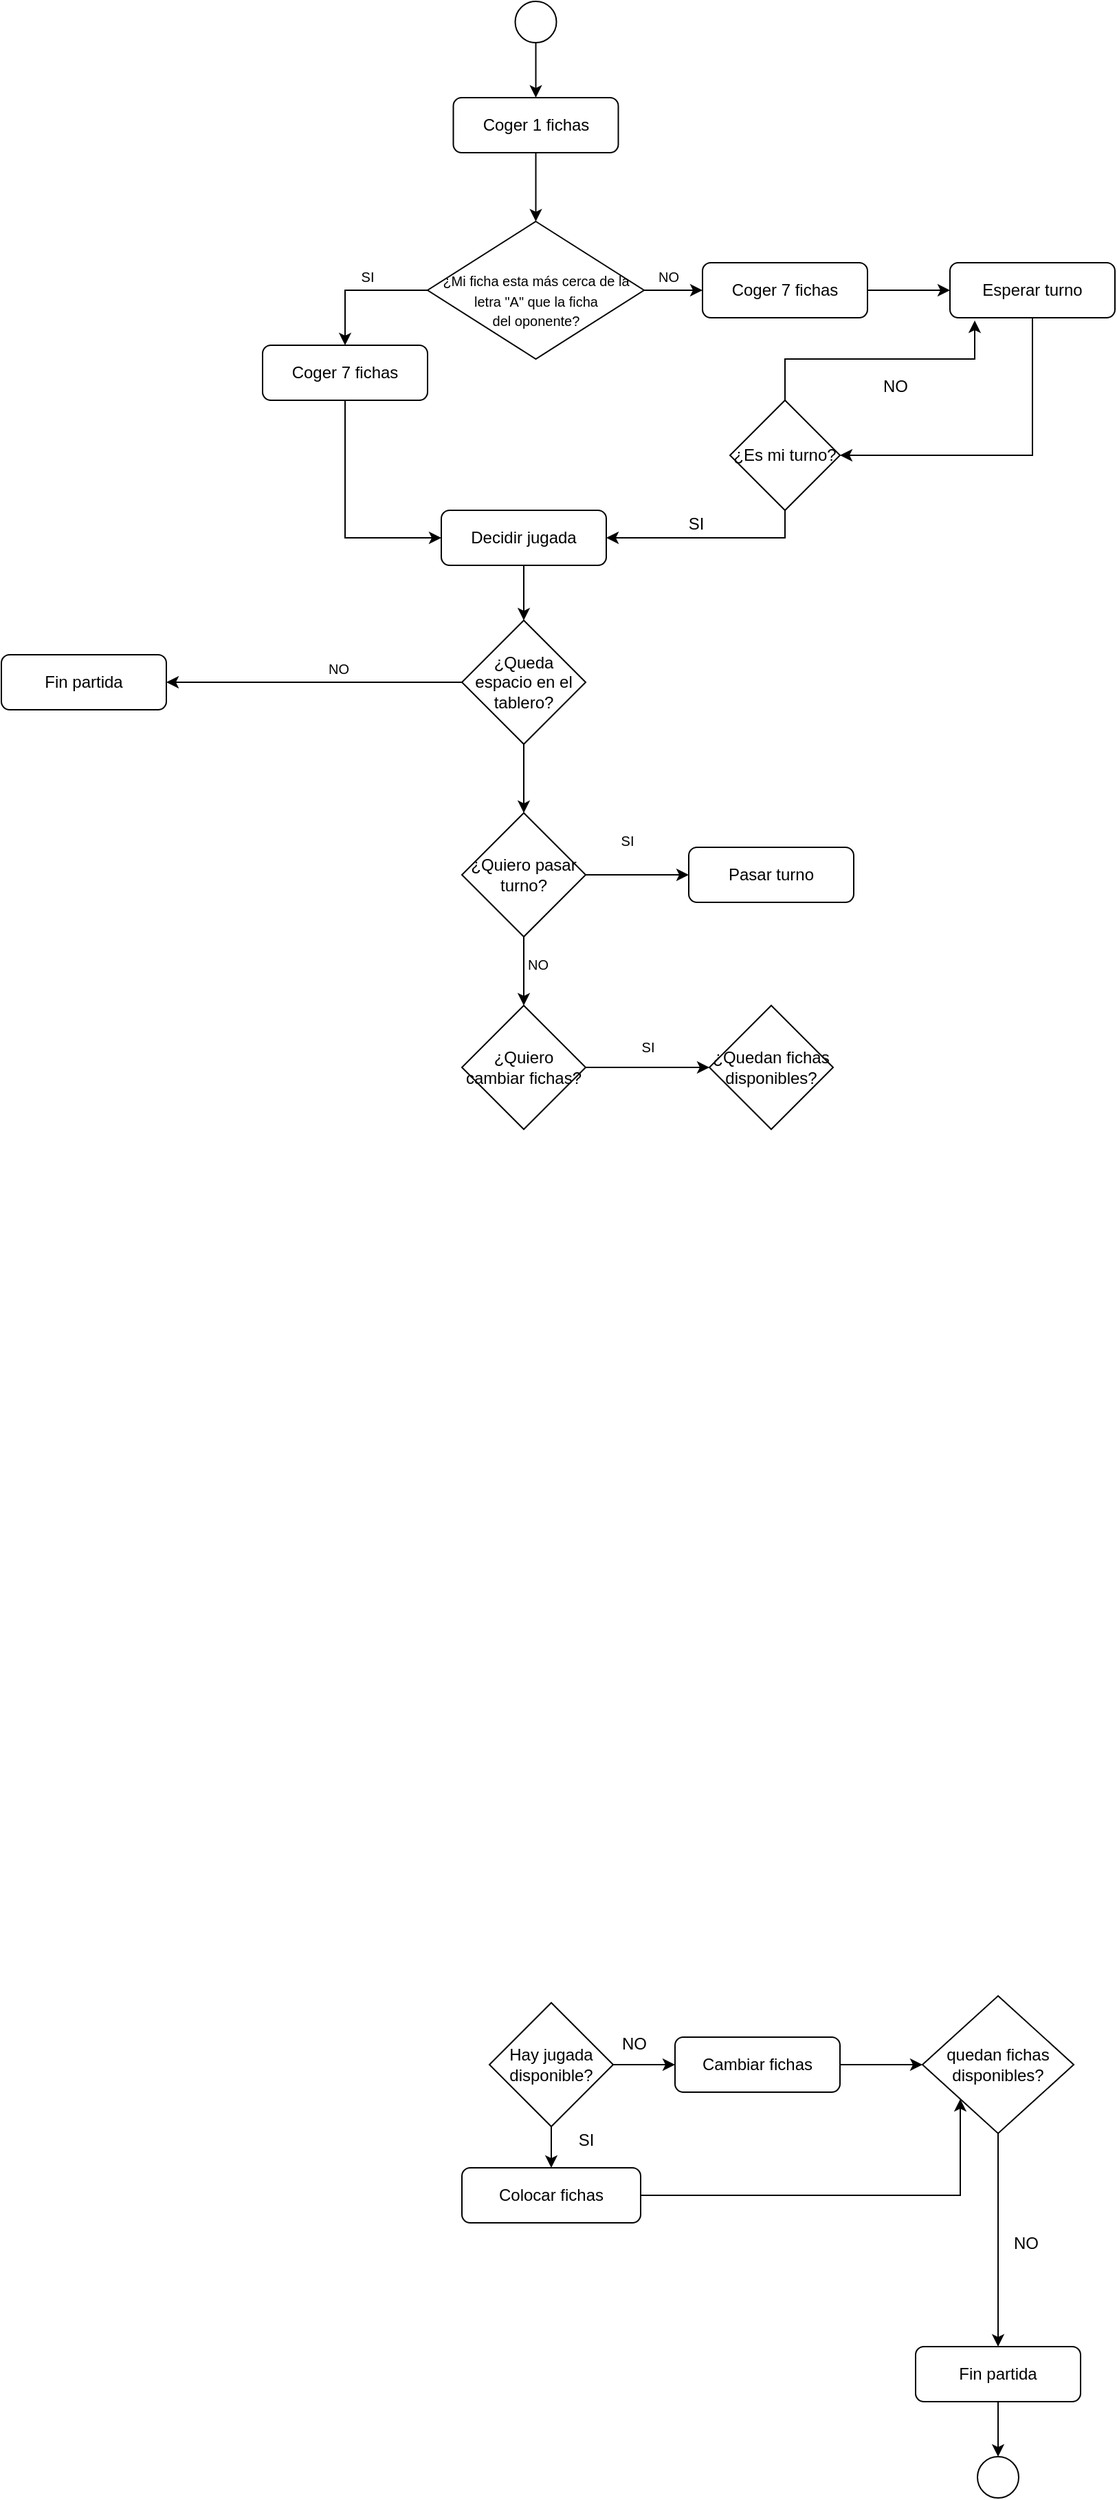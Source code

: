 <mxfile version="15.8.7" type="device"><diagram id="C5RBs43oDa-KdzZeNtuy" name="Page-1"><mxGraphModel dx="2500" dy="2065" grid="1" gridSize="10" guides="1" tooltips="1" connect="1" arrows="1" fold="1" page="1" pageScale="1" pageWidth="827" pageHeight="1169" math="0" shadow="0"><root><mxCell id="WIyWlLk6GJQsqaUBKTNV-0"/><mxCell id="WIyWlLk6GJQsqaUBKTNV-1" parent="WIyWlLk6GJQsqaUBKTNV-0"/><mxCell id="bVc6-nYakRr1ycgDQ5VQ-3" style="edgeStyle=orthogonalEdgeStyle;rounded=0;orthogonalLoop=1;jettySize=auto;html=1;exitX=0.5;exitY=1;exitDx=0;exitDy=0;entryX=0.5;entryY=0;entryDx=0;entryDy=0;fontSize=10;" edge="1" parent="WIyWlLk6GJQsqaUBKTNV-1" source="WIyWlLk6GJQsqaUBKTNV-3" target="bVc6-nYakRr1ycgDQ5VQ-0"><mxGeometry relative="1" as="geometry"/></mxCell><mxCell id="WIyWlLk6GJQsqaUBKTNV-3" value="Coger 1 fichas" style="rounded=1;whiteSpace=wrap;html=1;fontSize=12;glass=0;strokeWidth=1;shadow=0;" parent="WIyWlLk6GJQsqaUBKTNV-1" vertex="1"><mxGeometry x="148.75" y="-60" width="120" height="40" as="geometry"/></mxCell><mxCell id="ImrE4aAvCi5O0tiW0bwu-2" style="edgeStyle=orthogonalEdgeStyle;rounded=0;orthogonalLoop=1;jettySize=auto;html=1;exitX=0.5;exitY=1;exitDx=0;exitDy=0;entryX=0.5;entryY=0;entryDx=0;entryDy=0;" parent="WIyWlLk6GJQsqaUBKTNV-1" source="ImrE4aAvCi5O0tiW0bwu-0" target="WIyWlLk6GJQsqaUBKTNV-3" edge="1"><mxGeometry relative="1" as="geometry"/></mxCell><mxCell id="ImrE4aAvCi5O0tiW0bwu-0" value="" style="ellipse;whiteSpace=wrap;html=1;aspect=fixed;" parent="WIyWlLk6GJQsqaUBKTNV-1" vertex="1"><mxGeometry x="193.75" y="-130" width="30" height="30" as="geometry"/></mxCell><mxCell id="bVc6-nYakRr1ycgDQ5VQ-19" style="edgeStyle=orthogonalEdgeStyle;rounded=0;orthogonalLoop=1;jettySize=auto;html=1;exitX=0.5;exitY=0;exitDx=0;exitDy=0;entryX=0.15;entryY=1.05;entryDx=0;entryDy=0;entryPerimeter=0;fontSize=10;" edge="1" parent="WIyWlLk6GJQsqaUBKTNV-1" source="ImrE4aAvCi5O0tiW0bwu-3" target="ImrE4aAvCi5O0tiW0bwu-4"><mxGeometry relative="1" as="geometry"/></mxCell><mxCell id="bVc6-nYakRr1ycgDQ5VQ-20" style="edgeStyle=orthogonalEdgeStyle;rounded=0;orthogonalLoop=1;jettySize=auto;html=1;exitX=0.5;exitY=1;exitDx=0;exitDy=0;fontSize=10;" edge="1" parent="WIyWlLk6GJQsqaUBKTNV-1" source="ImrE4aAvCi5O0tiW0bwu-3" target="ImrE4aAvCi5O0tiW0bwu-9"><mxGeometry relative="1" as="geometry"/></mxCell><mxCell id="ImrE4aAvCi5O0tiW0bwu-3" value="¿Es mi turno?" style="rhombus;whiteSpace=wrap;html=1;" parent="WIyWlLk6GJQsqaUBKTNV-1" vertex="1"><mxGeometry x="350" y="160" width="80" height="80" as="geometry"/></mxCell><mxCell id="bVc6-nYakRr1ycgDQ5VQ-18" style="edgeStyle=orthogonalEdgeStyle;rounded=0;orthogonalLoop=1;jettySize=auto;html=1;exitX=0.5;exitY=1;exitDx=0;exitDy=0;entryX=1;entryY=0.5;entryDx=0;entryDy=0;fontSize=10;" edge="1" parent="WIyWlLk6GJQsqaUBKTNV-1" source="ImrE4aAvCi5O0tiW0bwu-4" target="ImrE4aAvCi5O0tiW0bwu-3"><mxGeometry relative="1" as="geometry"/></mxCell><mxCell id="ImrE4aAvCi5O0tiW0bwu-4" value="Esperar turno" style="rounded=1;whiteSpace=wrap;html=1;fontSize=12;glass=0;strokeWidth=1;shadow=0;" parent="WIyWlLk6GJQsqaUBKTNV-1" vertex="1"><mxGeometry x="510" y="60" width="120" height="40" as="geometry"/></mxCell><mxCell id="ImrE4aAvCi5O0tiW0bwu-8" value="NO" style="text;html=1;align=center;verticalAlign=middle;resizable=0;points=[];autosize=1;strokeColor=none;" parent="WIyWlLk6GJQsqaUBKTNV-1" vertex="1"><mxGeometry x="455" y="140" width="30" height="20" as="geometry"/></mxCell><mxCell id="bVc6-nYakRr1ycgDQ5VQ-107" style="edgeStyle=orthogonalEdgeStyle;rounded=0;orthogonalLoop=1;jettySize=auto;html=1;exitX=0.5;exitY=1;exitDx=0;exitDy=0;entryX=0.5;entryY=0;entryDx=0;entryDy=0;fontSize=10;" edge="1" parent="WIyWlLk6GJQsqaUBKTNV-1" source="ImrE4aAvCi5O0tiW0bwu-9" target="bVc6-nYakRr1ycgDQ5VQ-101"><mxGeometry relative="1" as="geometry"/></mxCell><mxCell id="ImrE4aAvCi5O0tiW0bwu-9" value="Decidir jugada" style="rounded=1;whiteSpace=wrap;html=1;fontSize=12;glass=0;strokeWidth=1;shadow=0;" parent="WIyWlLk6GJQsqaUBKTNV-1" vertex="1"><mxGeometry x="140" y="240" width="120" height="40" as="geometry"/></mxCell><mxCell id="ImrE4aAvCi5O0tiW0bwu-40" style="edgeStyle=orthogonalEdgeStyle;rounded=0;orthogonalLoop=1;jettySize=auto;html=1;exitX=1;exitY=0.5;exitDx=0;exitDy=0;entryX=0;entryY=1;entryDx=0;entryDy=0;" parent="WIyWlLk6GJQsqaUBKTNV-1" source="ImrE4aAvCi5O0tiW0bwu-13" target="ImrE4aAvCi5O0tiW0bwu-15" edge="1"><mxGeometry relative="1" as="geometry"/></mxCell><mxCell id="ImrE4aAvCi5O0tiW0bwu-13" value="Colocar fichas" style="rounded=1;whiteSpace=wrap;html=1;fontSize=12;glass=0;strokeWidth=1;shadow=0;" parent="WIyWlLk6GJQsqaUBKTNV-1" vertex="1"><mxGeometry x="155" y="1445" width="130" height="40" as="geometry"/></mxCell><mxCell id="ImrE4aAvCi5O0tiW0bwu-34" style="edgeStyle=orthogonalEdgeStyle;rounded=0;orthogonalLoop=1;jettySize=auto;html=1;exitX=0.5;exitY=1;exitDx=0;exitDy=0;entryX=0.5;entryY=0;entryDx=0;entryDy=0;" parent="WIyWlLk6GJQsqaUBKTNV-1" source="ImrE4aAvCi5O0tiW0bwu-15" target="ImrE4aAvCi5O0tiW0bwu-33" edge="1"><mxGeometry relative="1" as="geometry"/></mxCell><mxCell id="ImrE4aAvCi5O0tiW0bwu-15" value="quedan fichas disponibles?" style="rhombus;whiteSpace=wrap;html=1;" parent="WIyWlLk6GJQsqaUBKTNV-1" vertex="1"><mxGeometry x="490" y="1320" width="110" height="100" as="geometry"/></mxCell><mxCell id="ImrE4aAvCi5O0tiW0bwu-22" style="edgeStyle=orthogonalEdgeStyle;rounded=0;orthogonalLoop=1;jettySize=auto;html=1;exitX=0.5;exitY=1;exitDx=0;exitDy=0;entryX=0.5;entryY=0;entryDx=0;entryDy=0;" parent="WIyWlLk6GJQsqaUBKTNV-1" source="ImrE4aAvCi5O0tiW0bwu-17" target="ImrE4aAvCi5O0tiW0bwu-13" edge="1"><mxGeometry relative="1" as="geometry"/></mxCell><mxCell id="ImrE4aAvCi5O0tiW0bwu-24" style="edgeStyle=orthogonalEdgeStyle;rounded=0;orthogonalLoop=1;jettySize=auto;html=1;exitX=1;exitY=0.5;exitDx=0;exitDy=0;entryX=0;entryY=0.5;entryDx=0;entryDy=0;" parent="WIyWlLk6GJQsqaUBKTNV-1" source="ImrE4aAvCi5O0tiW0bwu-17" target="ImrE4aAvCi5O0tiW0bwu-23" edge="1"><mxGeometry relative="1" as="geometry"/></mxCell><mxCell id="ImrE4aAvCi5O0tiW0bwu-17" value="Hay jugada disponible?" style="rhombus;whiteSpace=wrap;html=1;" parent="WIyWlLk6GJQsqaUBKTNV-1" vertex="1"><mxGeometry x="175" y="1325" width="90" height="90" as="geometry"/></mxCell><mxCell id="ImrE4aAvCi5O0tiW0bwu-19" value="SI" style="text;html=1;align=center;verticalAlign=middle;resizable=0;points=[];autosize=1;strokeColor=none;" parent="WIyWlLk6GJQsqaUBKTNV-1" vertex="1"><mxGeometry x="310" y="240" width="30" height="20" as="geometry"/></mxCell><mxCell id="ImrE4aAvCi5O0tiW0bwu-21" value="SI" style="text;html=1;align=center;verticalAlign=middle;resizable=0;points=[];autosize=1;strokeColor=none;" parent="WIyWlLk6GJQsqaUBKTNV-1" vertex="1"><mxGeometry x="230" y="1415" width="30" height="20" as="geometry"/></mxCell><mxCell id="ImrE4aAvCi5O0tiW0bwu-25" style="edgeStyle=orthogonalEdgeStyle;rounded=0;orthogonalLoop=1;jettySize=auto;html=1;exitX=1;exitY=0.5;exitDx=0;exitDy=0;entryX=0;entryY=0.5;entryDx=0;entryDy=0;" parent="WIyWlLk6GJQsqaUBKTNV-1" source="ImrE4aAvCi5O0tiW0bwu-23" target="ImrE4aAvCi5O0tiW0bwu-15" edge="1"><mxGeometry relative="1" as="geometry"/></mxCell><mxCell id="ImrE4aAvCi5O0tiW0bwu-23" value="Cambiar fichas" style="rounded=1;whiteSpace=wrap;html=1;fontSize=12;glass=0;strokeWidth=1;shadow=0;" parent="WIyWlLk6GJQsqaUBKTNV-1" vertex="1"><mxGeometry x="310" y="1350" width="120" height="40" as="geometry"/></mxCell><mxCell id="ImrE4aAvCi5O0tiW0bwu-32" value="NO" style="text;html=1;align=center;verticalAlign=middle;resizable=0;points=[];autosize=1;strokeColor=none;" parent="WIyWlLk6GJQsqaUBKTNV-1" vertex="1"><mxGeometry x="265" y="1345" width="30" height="20" as="geometry"/></mxCell><mxCell id="ImrE4aAvCi5O0tiW0bwu-36" style="edgeStyle=orthogonalEdgeStyle;rounded=0;orthogonalLoop=1;jettySize=auto;html=1;exitX=0.5;exitY=1;exitDx=0;exitDy=0;entryX=0.5;entryY=0;entryDx=0;entryDy=0;" parent="WIyWlLk6GJQsqaUBKTNV-1" source="ImrE4aAvCi5O0tiW0bwu-33" target="ImrE4aAvCi5O0tiW0bwu-35" edge="1"><mxGeometry relative="1" as="geometry"/></mxCell><mxCell id="ImrE4aAvCi5O0tiW0bwu-33" value="Fin partida" style="rounded=1;whiteSpace=wrap;html=1;fontSize=12;glass=0;strokeWidth=1;shadow=0;" parent="WIyWlLk6GJQsqaUBKTNV-1" vertex="1"><mxGeometry x="485" y="1575" width="120" height="40" as="geometry"/></mxCell><mxCell id="ImrE4aAvCi5O0tiW0bwu-35" value="" style="ellipse;whiteSpace=wrap;html=1;aspect=fixed;" parent="WIyWlLk6GJQsqaUBKTNV-1" vertex="1"><mxGeometry x="530" y="1655" width="30" height="30" as="geometry"/></mxCell><mxCell id="ImrE4aAvCi5O0tiW0bwu-41" value="NO" style="text;html=1;align=center;verticalAlign=middle;resizable=0;points=[];autosize=1;strokeColor=none;" parent="WIyWlLk6GJQsqaUBKTNV-1" vertex="1"><mxGeometry x="550" y="1489.5" width="30" height="20" as="geometry"/></mxCell><mxCell id="bVc6-nYakRr1ycgDQ5VQ-9" style="edgeStyle=orthogonalEdgeStyle;rounded=0;orthogonalLoop=1;jettySize=auto;html=1;exitX=0;exitY=0.5;exitDx=0;exitDy=0;entryX=0.5;entryY=0;entryDx=0;entryDy=0;fontSize=10;" edge="1" parent="WIyWlLk6GJQsqaUBKTNV-1" source="bVc6-nYakRr1ycgDQ5VQ-0" target="bVc6-nYakRr1ycgDQ5VQ-6"><mxGeometry relative="1" as="geometry"/></mxCell><mxCell id="bVc6-nYakRr1ycgDQ5VQ-17" style="edgeStyle=orthogonalEdgeStyle;rounded=0;orthogonalLoop=1;jettySize=auto;html=1;exitX=1;exitY=0.5;exitDx=0;exitDy=0;fontSize=10;" edge="1" parent="WIyWlLk6GJQsqaUBKTNV-1" source="bVc6-nYakRr1ycgDQ5VQ-0" target="bVc6-nYakRr1ycgDQ5VQ-12"><mxGeometry relative="1" as="geometry"/></mxCell><mxCell id="bVc6-nYakRr1ycgDQ5VQ-0" value="&lt;span style=&quot;font-size: 10px&quot;&gt;&lt;br&gt;¿Mi ficha esta más cerca de la&lt;/span&gt;&lt;br&gt;&lt;span style=&quot;font-size: 10px&quot;&gt;letra &quot;A&quot; que la ficha&lt;/span&gt;&lt;br&gt;&lt;div&gt;&lt;span style=&quot;font-size: 10px&quot;&gt;del oponente?&lt;/span&gt;&lt;/div&gt;" style="rhombus;whiteSpace=wrap;html=1;rounded=0;align=center;" vertex="1" parent="WIyWlLk6GJQsqaUBKTNV-1"><mxGeometry x="130" y="30" width="157.5" height="100" as="geometry"/></mxCell><mxCell id="bVc6-nYakRr1ycgDQ5VQ-2" value="NO" style="text;html=1;align=center;verticalAlign=middle;resizable=0;points=[];autosize=1;strokeColor=none;fillColor=none;fontSize=10;" vertex="1" parent="WIyWlLk6GJQsqaUBKTNV-1"><mxGeometry x="290" y="60" width="30" height="20" as="geometry"/></mxCell><mxCell id="bVc6-nYakRr1ycgDQ5VQ-5" value="SI" style="text;html=1;align=center;verticalAlign=middle;resizable=0;points=[];autosize=1;strokeColor=none;fillColor=none;fontSize=10;" vertex="1" parent="WIyWlLk6GJQsqaUBKTNV-1"><mxGeometry x="76.25" y="60" width="20" height="20" as="geometry"/></mxCell><mxCell id="bVc6-nYakRr1ycgDQ5VQ-10" style="edgeStyle=orthogonalEdgeStyle;rounded=0;orthogonalLoop=1;jettySize=auto;html=1;exitX=0.5;exitY=1;exitDx=0;exitDy=0;entryX=0;entryY=0.5;entryDx=0;entryDy=0;fontSize=10;" edge="1" parent="WIyWlLk6GJQsqaUBKTNV-1" source="bVc6-nYakRr1ycgDQ5VQ-6" target="ImrE4aAvCi5O0tiW0bwu-9"><mxGeometry relative="1" as="geometry"/></mxCell><mxCell id="bVc6-nYakRr1ycgDQ5VQ-6" value="Coger 7 fichas" style="rounded=1;whiteSpace=wrap;html=1;fontSize=12;glass=0;strokeWidth=1;shadow=0;" vertex="1" parent="WIyWlLk6GJQsqaUBKTNV-1"><mxGeometry x="10" y="120" width="120" height="40" as="geometry"/></mxCell><mxCell id="bVc6-nYakRr1ycgDQ5VQ-14" style="edgeStyle=orthogonalEdgeStyle;rounded=0;orthogonalLoop=1;jettySize=auto;html=1;exitX=1;exitY=0.5;exitDx=0;exitDy=0;entryX=0;entryY=0.5;entryDx=0;entryDy=0;fontSize=10;" edge="1" parent="WIyWlLk6GJQsqaUBKTNV-1" source="bVc6-nYakRr1ycgDQ5VQ-12" target="ImrE4aAvCi5O0tiW0bwu-4"><mxGeometry relative="1" as="geometry"/></mxCell><mxCell id="bVc6-nYakRr1ycgDQ5VQ-12" value="Coger 7 fichas" style="rounded=1;whiteSpace=wrap;html=1;fontSize=12;glass=0;strokeWidth=1;shadow=0;" vertex="1" parent="WIyWlLk6GJQsqaUBKTNV-1"><mxGeometry x="330" y="60" width="120" height="40" as="geometry"/></mxCell><mxCell id="bVc6-nYakRr1ycgDQ5VQ-106" style="edgeStyle=orthogonalEdgeStyle;rounded=0;orthogonalLoop=1;jettySize=auto;html=1;exitX=0;exitY=0.5;exitDx=0;exitDy=0;entryX=1;entryY=0.5;entryDx=0;entryDy=0;fontSize=10;" edge="1" parent="WIyWlLk6GJQsqaUBKTNV-1" source="bVc6-nYakRr1ycgDQ5VQ-101" target="bVc6-nYakRr1ycgDQ5VQ-102"><mxGeometry relative="1" as="geometry"/></mxCell><mxCell id="bVc6-nYakRr1ycgDQ5VQ-110" style="edgeStyle=orthogonalEdgeStyle;rounded=0;orthogonalLoop=1;jettySize=auto;html=1;exitX=0.5;exitY=1;exitDx=0;exitDy=0;entryX=0.5;entryY=0;entryDx=0;entryDy=0;fontSize=10;" edge="1" parent="WIyWlLk6GJQsqaUBKTNV-1" source="bVc6-nYakRr1ycgDQ5VQ-101" target="bVc6-nYakRr1ycgDQ5VQ-108"><mxGeometry relative="1" as="geometry"/></mxCell><mxCell id="bVc6-nYakRr1ycgDQ5VQ-101" value="¿Queda espacio en el tablero?" style="rhombus;whiteSpace=wrap;html=1;" vertex="1" parent="WIyWlLk6GJQsqaUBKTNV-1"><mxGeometry x="155" y="320" width="90" height="90" as="geometry"/></mxCell><mxCell id="bVc6-nYakRr1ycgDQ5VQ-102" value="Fin partida" style="rounded=1;whiteSpace=wrap;html=1;fontSize=12;glass=0;strokeWidth=1;shadow=0;" vertex="1" parent="WIyWlLk6GJQsqaUBKTNV-1"><mxGeometry x="-180" y="345" width="120" height="40" as="geometry"/></mxCell><mxCell id="bVc6-nYakRr1ycgDQ5VQ-105" value="NO" style="text;html=1;align=center;verticalAlign=middle;resizable=0;points=[];autosize=1;strokeColor=none;fillColor=none;fontSize=10;" vertex="1" parent="WIyWlLk6GJQsqaUBKTNV-1"><mxGeometry x="50" y="345" width="30" height="20" as="geometry"/></mxCell><mxCell id="bVc6-nYakRr1ycgDQ5VQ-111" style="edgeStyle=orthogonalEdgeStyle;rounded=0;orthogonalLoop=1;jettySize=auto;html=1;exitX=1;exitY=0.5;exitDx=0;exitDy=0;entryX=0;entryY=0.5;entryDx=0;entryDy=0;fontSize=10;" edge="1" parent="WIyWlLk6GJQsqaUBKTNV-1" source="bVc6-nYakRr1ycgDQ5VQ-108" target="bVc6-nYakRr1ycgDQ5VQ-109"><mxGeometry relative="1" as="geometry"/></mxCell><mxCell id="bVc6-nYakRr1ycgDQ5VQ-114" style="edgeStyle=orthogonalEdgeStyle;rounded=0;orthogonalLoop=1;jettySize=auto;html=1;exitX=0.5;exitY=1;exitDx=0;exitDy=0;entryX=0.5;entryY=0;entryDx=0;entryDy=0;fontSize=10;" edge="1" parent="WIyWlLk6GJQsqaUBKTNV-1" source="bVc6-nYakRr1ycgDQ5VQ-108" target="bVc6-nYakRr1ycgDQ5VQ-115"><mxGeometry relative="1" as="geometry"><mxPoint x="200" y="620" as="targetPoint"/></mxGeometry></mxCell><mxCell id="bVc6-nYakRr1ycgDQ5VQ-108" value="¿Quiero pasar turno?" style="rhombus;whiteSpace=wrap;html=1;" vertex="1" parent="WIyWlLk6GJQsqaUBKTNV-1"><mxGeometry x="155" y="460" width="90" height="90" as="geometry"/></mxCell><mxCell id="bVc6-nYakRr1ycgDQ5VQ-109" value="Pasar turno" style="rounded=1;whiteSpace=wrap;html=1;fontSize=12;glass=0;strokeWidth=1;shadow=0;" vertex="1" parent="WIyWlLk6GJQsqaUBKTNV-1"><mxGeometry x="320" y="485" width="120" height="40" as="geometry"/></mxCell><mxCell id="bVc6-nYakRr1ycgDQ5VQ-112" value="SI" style="text;html=1;align=center;verticalAlign=middle;resizable=0;points=[];autosize=1;strokeColor=none;fillColor=none;fontSize=10;" vertex="1" parent="WIyWlLk6GJQsqaUBKTNV-1"><mxGeometry x="265" y="470" width="20" height="20" as="geometry"/></mxCell><mxCell id="bVc6-nYakRr1ycgDQ5VQ-120" style="edgeStyle=orthogonalEdgeStyle;rounded=0;orthogonalLoop=1;jettySize=auto;html=1;exitX=1;exitY=0.5;exitDx=0;exitDy=0;fontSize=10;" edge="1" parent="WIyWlLk6GJQsqaUBKTNV-1" source="bVc6-nYakRr1ycgDQ5VQ-115" target="bVc6-nYakRr1ycgDQ5VQ-119"><mxGeometry relative="1" as="geometry"/></mxCell><mxCell id="bVc6-nYakRr1ycgDQ5VQ-115" value="¿Quiero cambiar fichas?" style="rhombus;whiteSpace=wrap;html=1;" vertex="1" parent="WIyWlLk6GJQsqaUBKTNV-1"><mxGeometry x="155" y="600" width="90" height="90" as="geometry"/></mxCell><mxCell id="bVc6-nYakRr1ycgDQ5VQ-116" value="NO" style="text;html=1;align=center;verticalAlign=middle;resizable=0;points=[];autosize=1;strokeColor=none;fillColor=none;fontSize=10;" vertex="1" parent="WIyWlLk6GJQsqaUBKTNV-1"><mxGeometry x="195" y="560" width="30" height="20" as="geometry"/></mxCell><mxCell id="bVc6-nYakRr1ycgDQ5VQ-119" value="¿Quedan fichas disponibles?" style="rhombus;whiteSpace=wrap;html=1;" vertex="1" parent="WIyWlLk6GJQsqaUBKTNV-1"><mxGeometry x="335" y="600" width="90" height="90" as="geometry"/></mxCell><mxCell id="bVc6-nYakRr1ycgDQ5VQ-121" value="SI" style="text;html=1;align=center;verticalAlign=middle;resizable=0;points=[];autosize=1;strokeColor=none;fillColor=none;fontSize=10;" vertex="1" parent="WIyWlLk6GJQsqaUBKTNV-1"><mxGeometry x="280" y="620" width="20" height="20" as="geometry"/></mxCell></root></mxGraphModel></diagram></mxfile>